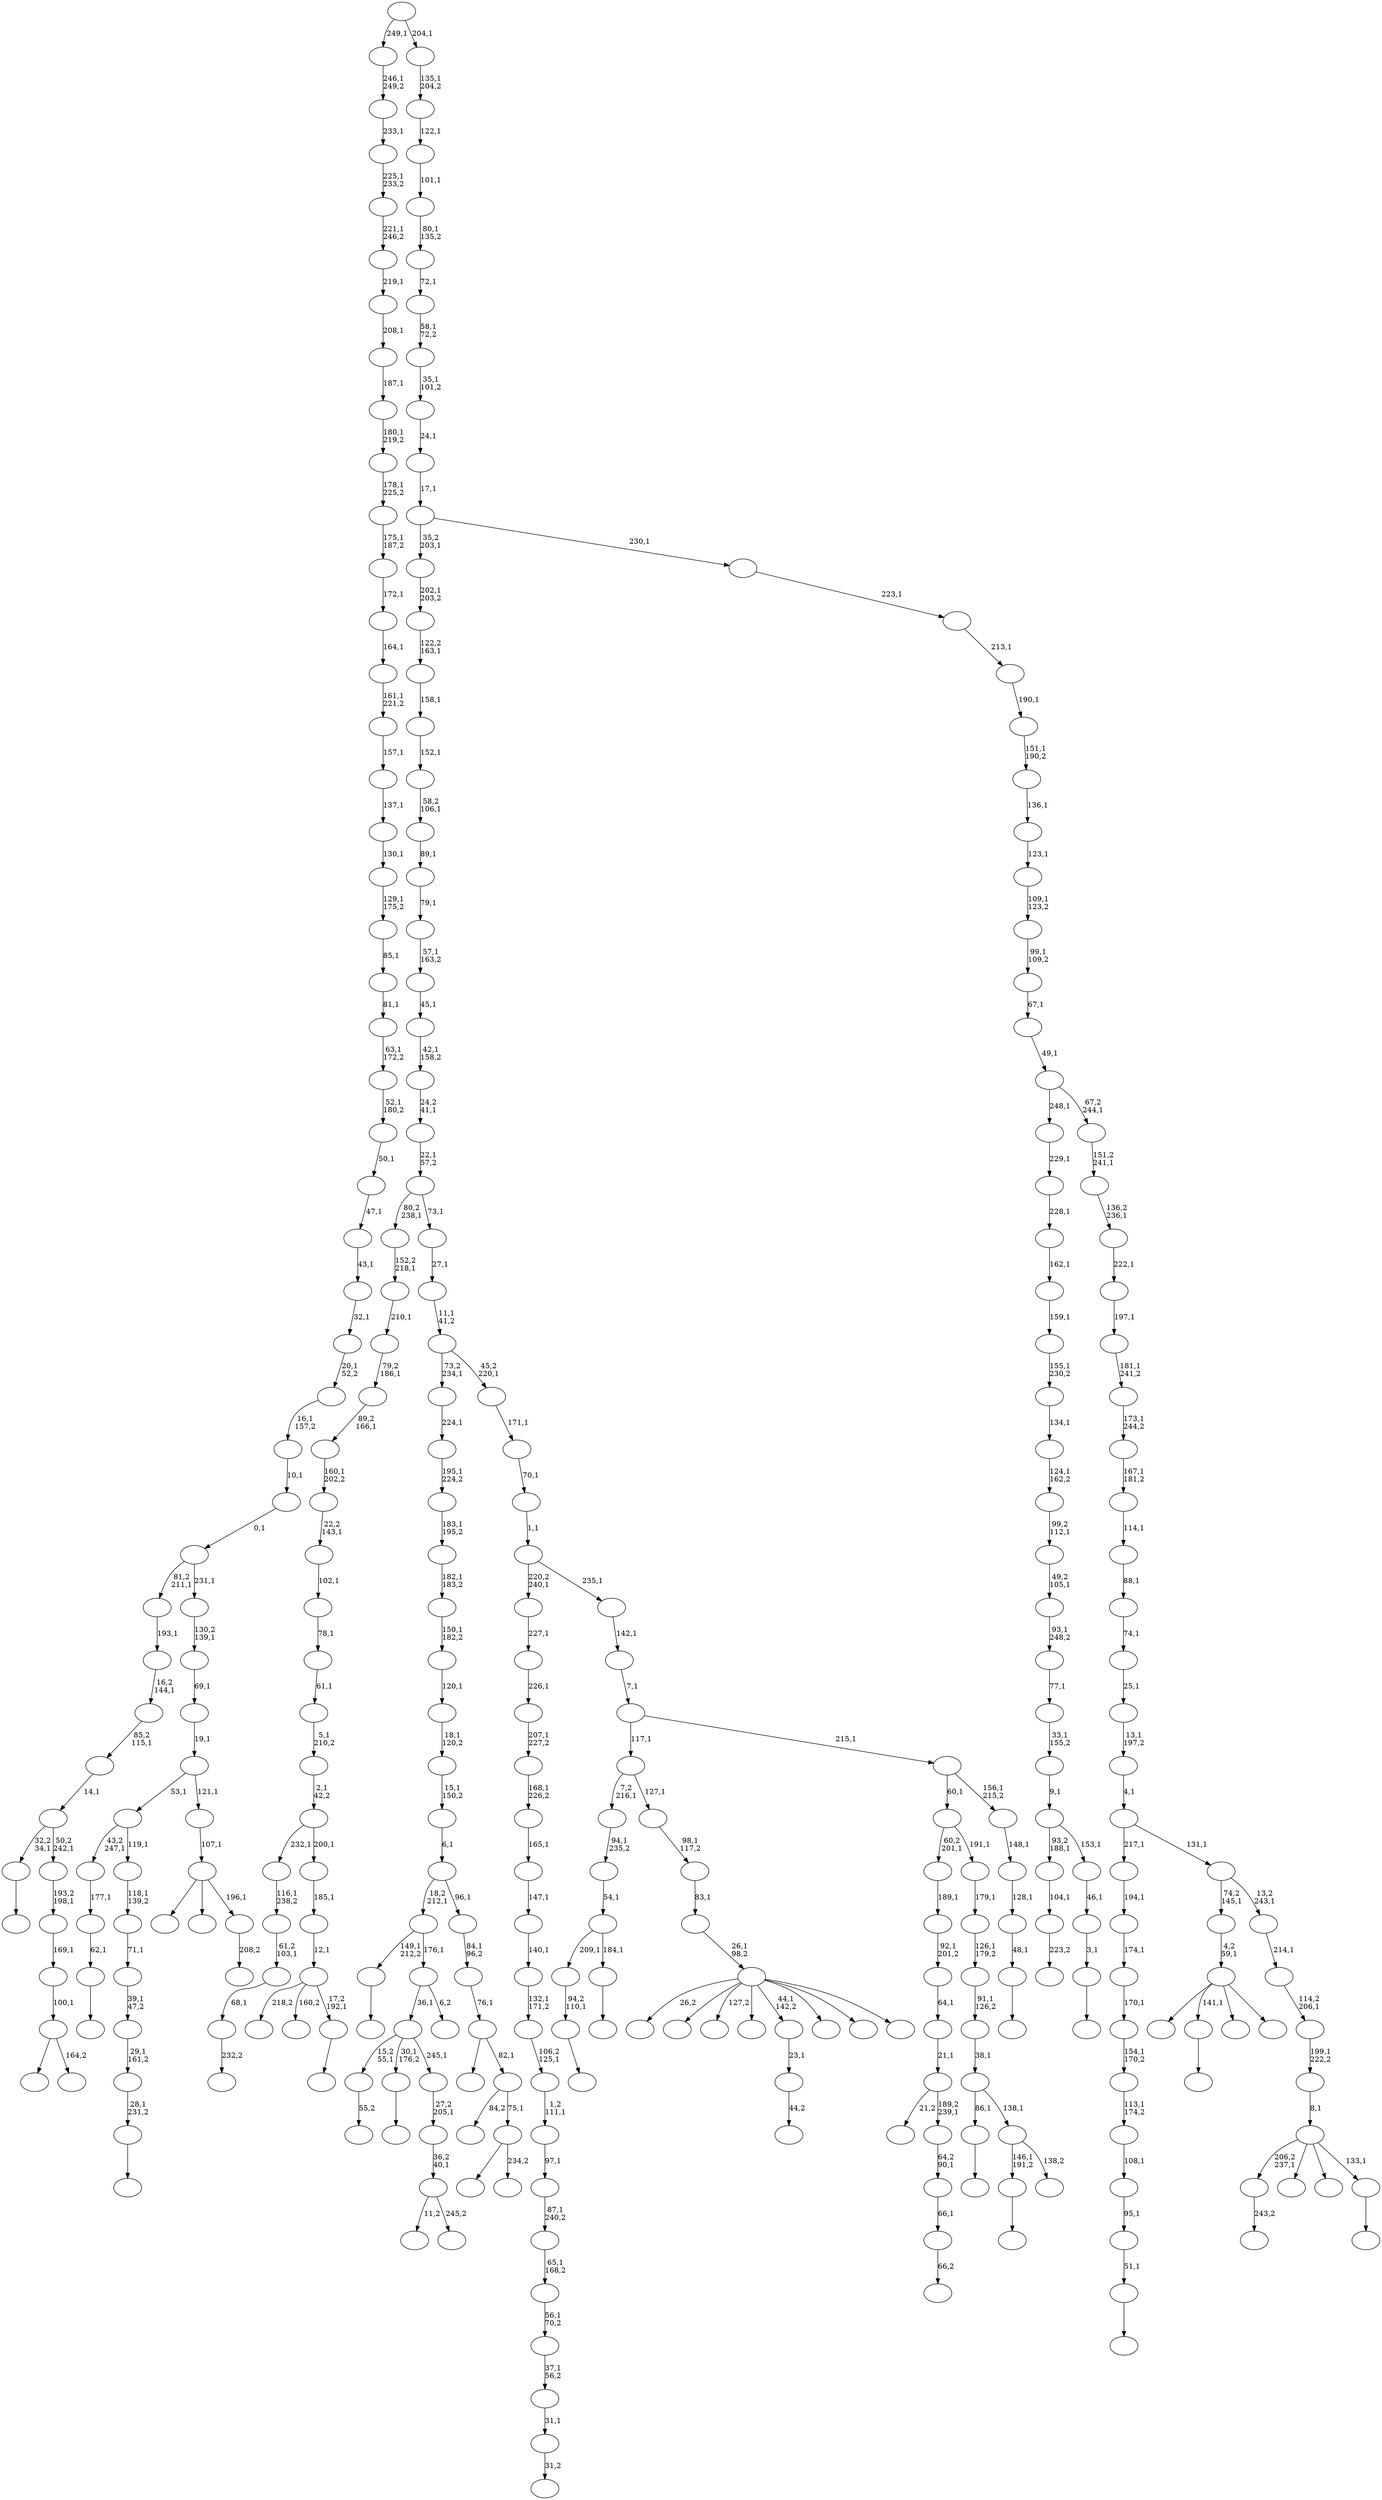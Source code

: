 digraph T {
	300 [label=""]
	299 [label=""]
	298 [label=""]
	297 [label=""]
	296 [label=""]
	295 [label=""]
	294 [label=""]
	293 [label=""]
	292 [label=""]
	291 [label=""]
	290 [label=""]
	289 [label=""]
	288 [label=""]
	287 [label=""]
	286 [label=""]
	285 [label=""]
	284 [label=""]
	283 [label=""]
	282 [label=""]
	281 [label=""]
	280 [label=""]
	279 [label=""]
	278 [label=""]
	277 [label=""]
	276 [label=""]
	275 [label=""]
	274 [label=""]
	273 [label=""]
	272 [label=""]
	271 [label=""]
	270 [label=""]
	269 [label=""]
	268 [label=""]
	267 [label=""]
	266 [label=""]
	265 [label=""]
	264 [label=""]
	263 [label=""]
	262 [label=""]
	261 [label=""]
	260 [label=""]
	259 [label=""]
	258 [label=""]
	257 [label=""]
	256 [label=""]
	255 [label=""]
	254 [label=""]
	253 [label=""]
	252 [label=""]
	251 [label=""]
	250 [label=""]
	249 [label=""]
	248 [label=""]
	247 [label=""]
	246 [label=""]
	245 [label=""]
	244 [label=""]
	243 [label=""]
	242 [label=""]
	241 [label=""]
	240 [label=""]
	239 [label=""]
	238 [label=""]
	237 [label=""]
	236 [label=""]
	235 [label=""]
	234 [label=""]
	233 [label=""]
	232 [label=""]
	231 [label=""]
	230 [label=""]
	229 [label=""]
	228 [label=""]
	227 [label=""]
	226 [label=""]
	225 [label=""]
	224 [label=""]
	223 [label=""]
	222 [label=""]
	221 [label=""]
	220 [label=""]
	219 [label=""]
	218 [label=""]
	217 [label=""]
	216 [label=""]
	215 [label=""]
	214 [label=""]
	213 [label=""]
	212 [label=""]
	211 [label=""]
	210 [label=""]
	209 [label=""]
	208 [label=""]
	207 [label=""]
	206 [label=""]
	205 [label=""]
	204 [label=""]
	203 [label=""]
	202 [label=""]
	201 [label=""]
	200 [label=""]
	199 [label=""]
	198 [label=""]
	197 [label=""]
	196 [label=""]
	195 [label=""]
	194 [label=""]
	193 [label=""]
	192 [label=""]
	191 [label=""]
	190 [label=""]
	189 [label=""]
	188 [label=""]
	187 [label=""]
	186 [label=""]
	185 [label=""]
	184 [label=""]
	183 [label=""]
	182 [label=""]
	181 [label=""]
	180 [label=""]
	179 [label=""]
	178 [label=""]
	177 [label=""]
	176 [label=""]
	175 [label=""]
	174 [label=""]
	173 [label=""]
	172 [label=""]
	171 [label=""]
	170 [label=""]
	169 [label=""]
	168 [label=""]
	167 [label=""]
	166 [label=""]
	165 [label=""]
	164 [label=""]
	163 [label=""]
	162 [label=""]
	161 [label=""]
	160 [label=""]
	159 [label=""]
	158 [label=""]
	157 [label=""]
	156 [label=""]
	155 [label=""]
	154 [label=""]
	153 [label=""]
	152 [label=""]
	151 [label=""]
	150 [label=""]
	149 [label=""]
	148 [label=""]
	147 [label=""]
	146 [label=""]
	145 [label=""]
	144 [label=""]
	143 [label=""]
	142 [label=""]
	141 [label=""]
	140 [label=""]
	139 [label=""]
	138 [label=""]
	137 [label=""]
	136 [label=""]
	135 [label=""]
	134 [label=""]
	133 [label=""]
	132 [label=""]
	131 [label=""]
	130 [label=""]
	129 [label=""]
	128 [label=""]
	127 [label=""]
	126 [label=""]
	125 [label=""]
	124 [label=""]
	123 [label=""]
	122 [label=""]
	121 [label=""]
	120 [label=""]
	119 [label=""]
	118 [label=""]
	117 [label=""]
	116 [label=""]
	115 [label=""]
	114 [label=""]
	113 [label=""]
	112 [label=""]
	111 [label=""]
	110 [label=""]
	109 [label=""]
	108 [label=""]
	107 [label=""]
	106 [label=""]
	105 [label=""]
	104 [label=""]
	103 [label=""]
	102 [label=""]
	101 [label=""]
	100 [label=""]
	99 [label=""]
	98 [label=""]
	97 [label=""]
	96 [label=""]
	95 [label=""]
	94 [label=""]
	93 [label=""]
	92 [label=""]
	91 [label=""]
	90 [label=""]
	89 [label=""]
	88 [label=""]
	87 [label=""]
	86 [label=""]
	85 [label=""]
	84 [label=""]
	83 [label=""]
	82 [label=""]
	81 [label=""]
	80 [label=""]
	79 [label=""]
	78 [label=""]
	77 [label=""]
	76 [label=""]
	75 [label=""]
	74 [label=""]
	73 [label=""]
	72 [label=""]
	71 [label=""]
	70 [label=""]
	69 [label=""]
	68 [label=""]
	67 [label=""]
	66 [label=""]
	65 [label=""]
	64 [label=""]
	63 [label=""]
	62 [label=""]
	61 [label=""]
	60 [label=""]
	59 [label=""]
	58 [label=""]
	57 [label=""]
	56 [label=""]
	55 [label=""]
	54 [label=""]
	53 [label=""]
	52 [label=""]
	51 [label=""]
	50 [label=""]
	49 [label=""]
	48 [label=""]
	47 [label=""]
	46 [label=""]
	45 [label=""]
	44 [label=""]
	43 [label=""]
	42 [label=""]
	41 [label=""]
	40 [label=""]
	39 [label=""]
	38 [label=""]
	37 [label=""]
	36 [label=""]
	35 [label=""]
	34 [label=""]
	33 [label=""]
	32 [label=""]
	31 [label=""]
	30 [label=""]
	29 [label=""]
	28 [label=""]
	27 [label=""]
	26 [label=""]
	25 [label=""]
	24 [label=""]
	23 [label=""]
	22 [label=""]
	21 [label=""]
	20 [label=""]
	19 [label=""]
	18 [label=""]
	17 [label=""]
	16 [label=""]
	15 [label=""]
	14 [label=""]
	13 [label=""]
	12 [label=""]
	11 [label=""]
	10 [label=""]
	9 [label=""]
	8 [label=""]
	7 [label=""]
	6 [label=""]
	5 [label=""]
	4 [label=""]
	3 [label=""]
	2 [label=""]
	1 [label=""]
	0 [label=""]
	296 -> 297 [label=""]
	293 -> 294 [label="232,2"]
	292 -> 293 [label="68,1"]
	291 -> 292 [label="61,2\n103,1"]
	290 -> 291 [label="116,1\n238,2"]
	288 -> 289 [label=""]
	287 -> 288 [label="94,2\n110,1"]
	285 -> 286 [label="55,2"]
	281 -> 282 [label=""]
	280 -> 287 [label="209,1"]
	280 -> 281 [label="184,1"]
	279 -> 280 [label="54,1"]
	278 -> 279 [label="94,1\n235,2"]
	276 -> 277 [label=""]
	275 -> 276 [label="62,1"]
	274 -> 275 [label="177,1"]
	271 -> 272 [label=""]
	268 -> 269 [label=""]
	265 -> 266 [label="243,2"]
	262 -> 263 [label=""]
	261 -> 262 [label="51,1"]
	260 -> 261 [label="95,1"]
	259 -> 260 [label="108,1"]
	258 -> 259 [label="113,1\n174,2"]
	257 -> 258 [label="154,1\n170,2"]
	256 -> 257 [label="170,1"]
	255 -> 256 [label="174,1"]
	254 -> 255 [label="194,1"]
	251 -> 252 [label=""]
	250 -> 295 [label="218,2"]
	250 -> 283 [label="160,2"]
	250 -> 251 [label="17,2\n192,1"]
	249 -> 250 [label="12,1"]
	248 -> 249 [label="185,1"]
	247 -> 290 [label="232,1"]
	247 -> 248 [label="200,1"]
	246 -> 247 [label="2,1\n42,2"]
	245 -> 246 [label="5,1\n210,2"]
	244 -> 245 [label="61,1"]
	243 -> 244 [label="78,1"]
	242 -> 243 [label="102,1"]
	241 -> 242 [label="22,2\n143,1"]
	240 -> 241 [label="160,1\n202,2"]
	239 -> 240 [label="89,2\n166,1"]
	238 -> 239 [label="79,2\n186,1"]
	237 -> 238 [label="210,1"]
	236 -> 237 [label="152,2\n218,1"]
	234 -> 235 [label=""]
	233 -> 234 [label="28,1\n231,2"]
	232 -> 233 [label="29,1\n161,2"]
	231 -> 232 [label="39,1\n47,2"]
	230 -> 231 [label="71,1"]
	229 -> 230 [label="118,1\n139,2"]
	228 -> 274 [label="43,2\n247,1"]
	228 -> 229 [label="119,1"]
	225 -> 226 [label="31,2"]
	224 -> 225 [label="31,1"]
	223 -> 224 [label="37,1\n56,2"]
	222 -> 223 [label="56,1\n70,2"]
	221 -> 222 [label="65,1\n168,2"]
	220 -> 221 [label="87,1\n240,2"]
	219 -> 220 [label="97,1"]
	218 -> 219 [label="1,2\n111,1"]
	217 -> 218 [label="106,2\n125,1"]
	216 -> 217 [label="132,1\n171,2"]
	215 -> 216 [label="140,1"]
	214 -> 215 [label="147,1"]
	213 -> 214 [label="165,1"]
	212 -> 213 [label="168,1\n226,2"]
	211 -> 212 [label="207,1\n227,2"]
	210 -> 211 [label="226,1"]
	209 -> 210 [label="227,1"]
	206 -> 207 [label="223,2"]
	205 -> 206 [label="104,1"]
	202 -> 298 [label=""]
	202 -> 203 [label="164,2"]
	201 -> 202 [label="100,1"]
	200 -> 201 [label="169,1"]
	199 -> 200 [label="193,2\n198,1"]
	198 -> 271 [label="32,2\n34,1"]
	198 -> 199 [label="50,2\n242,1"]
	197 -> 198 [label="14,1"]
	196 -> 197 [label="85,2\n115,1"]
	195 -> 196 [label="16,2\n144,1"]
	194 -> 195 [label="193,1"]
	192 -> 193 [label="44,2"]
	191 -> 192 [label="23,1"]
	189 -> 190 [label="66,2"]
	188 -> 189 [label="66,1"]
	187 -> 188 [label="64,2\n90,1"]
	186 -> 267 [label="21,2"]
	186 -> 187 [label="189,2\n239,1"]
	185 -> 186 [label="21,1"]
	184 -> 185 [label="64,1"]
	183 -> 184 [label="92,1\n201,2"]
	182 -> 183 [label="189,1"]
	179 -> 180 [label=""]
	177 -> 178 [label=""]
	175 -> 176 [label=""]
	173 -> 300 [label=""]
	173 -> 296 [label="141,1"]
	173 -> 273 [label=""]
	173 -> 174 [label=""]
	172 -> 173 [label="4,2\n59,1"]
	167 -> 284 [label="26,2"]
	167 -> 270 [label=""]
	167 -> 264 [label="127,2"]
	167 -> 227 [label=""]
	167 -> 191 [label="44,1\n142,2"]
	167 -> 171 [label=""]
	167 -> 170 [label=""]
	167 -> 168 [label=""]
	166 -> 167 [label="26,1\n98,2"]
	165 -> 166 [label="83,1"]
	164 -> 165 [label="98,1\n117,2"]
	163 -> 278 [label="7,2\n216,1"]
	163 -> 164 [label="127,1"]
	160 -> 161 [label=""]
	159 -> 160 [label="3,1"]
	158 -> 159 [label="46,1"]
	157 -> 205 [label="93,2\n188,1"]
	157 -> 158 [label="153,1"]
	156 -> 157 [label="9,1"]
	155 -> 156 [label="33,1\n155,2"]
	154 -> 155 [label="77,1"]
	153 -> 154 [label="93,1\n248,2"]
	152 -> 153 [label="49,2\n105,1"]
	151 -> 152 [label="99,2\n112,1"]
	150 -> 151 [label="124,1\n162,2"]
	149 -> 150 [label="134,1"]
	148 -> 149 [label="155,1\n230,2"]
	147 -> 148 [label="159,1"]
	146 -> 147 [label="162,1"]
	145 -> 146 [label="228,1"]
	144 -> 145 [label="229,1"]
	141 -> 268 [label="146,1\n191,2"]
	141 -> 142 [label="138,2"]
	140 -> 179 [label="86,1"]
	140 -> 141 [label="138,1"]
	139 -> 140 [label="38,1"]
	138 -> 139 [label="91,1\n126,2"]
	137 -> 138 [label="126,1\n179,2"]
	136 -> 137 [label="179,1"]
	135 -> 182 [label="60,2\n201,1"]
	135 -> 136 [label="191,1"]
	133 -> 181 [label="11,2"]
	133 -> 134 [label="245,2"]
	132 -> 133 [label="36,2\n40,1"]
	131 -> 132 [label="27,2\n205,1"]
	130 -> 285 [label="15,2\n55,1"]
	130 -> 175 [label="30,1\n176,2"]
	130 -> 131 [label="245,1"]
	128 -> 130 [label="36,1"]
	128 -> 129 [label="6,2"]
	127 -> 177 [label="149,1\n212,2"]
	127 -> 128 [label="176,1"]
	125 -> 208 [label=""]
	125 -> 126 [label="234,2"]
	124 -> 169 [label="84,2"]
	124 -> 125 [label="75,1"]
	123 -> 299 [label=""]
	123 -> 124 [label="82,1"]
	122 -> 123 [label="76,1"]
	121 -> 122 [label="84,1\n96,2"]
	120 -> 127 [label="18,2\n212,1"]
	120 -> 121 [label="96,1"]
	119 -> 120 [label="6,1"]
	118 -> 119 [label="15,1\n150,2"]
	117 -> 118 [label="18,1\n120,2"]
	116 -> 117 [label="120,1"]
	115 -> 116 [label="150,1\n182,2"]
	114 -> 115 [label="182,1\n183,2"]
	113 -> 114 [label="183,1\n195,2"]
	112 -> 113 [label="195,1\n224,2"]
	111 -> 112 [label="224,1"]
	109 -> 110 [label=""]
	108 -> 109 [label="48,1"]
	107 -> 108 [label="128,1"]
	106 -> 107 [label="148,1"]
	105 -> 135 [label="60,1"]
	105 -> 106 [label="156,1\n215,2"]
	104 -> 163 [label="117,1"]
	104 -> 105 [label="215,1"]
	103 -> 104 [label="7,1"]
	102 -> 103 [label="142,1"]
	101 -> 209 [label="220,2\n240,1"]
	101 -> 102 [label="235,1"]
	100 -> 101 [label="1,1"]
	99 -> 100 [label="70,1"]
	98 -> 99 [label="171,1"]
	97 -> 111 [label="73,2\n234,1"]
	97 -> 98 [label="45,2\n220,1"]
	96 -> 97 [label="11,1\n41,2"]
	95 -> 96 [label="27,1"]
	94 -> 236 [label="80,2\n238,1"]
	94 -> 95 [label="73,1"]
	93 -> 94 [label="22,1\n57,2"]
	92 -> 93 [label="24,2\n41,1"]
	91 -> 92 [label="42,1\n158,2"]
	90 -> 91 [label="45,1"]
	89 -> 90 [label="57,1\n163,2"]
	88 -> 89 [label="79,1"]
	87 -> 88 [label="89,1"]
	86 -> 87 [label="58,2\n106,1"]
	85 -> 86 [label="152,1"]
	84 -> 85 [label="158,1"]
	83 -> 84 [label="122,2\n163,1"]
	82 -> 83 [label="202,1\n203,2"]
	80 -> 81 [label="208,2"]
	79 -> 253 [label=""]
	79 -> 162 [label=""]
	79 -> 80 [label="196,1"]
	78 -> 79 [label="107,1"]
	77 -> 228 [label="53,1"]
	77 -> 78 [label="121,1"]
	76 -> 77 [label="19,1"]
	75 -> 76 [label="69,1"]
	74 -> 75 [label="130,2\n139,1"]
	73 -> 194 [label="81,2\n211,1"]
	73 -> 74 [label="231,1"]
	72 -> 73 [label="0,1"]
	71 -> 72 [label="10,1"]
	70 -> 71 [label="16,1\n157,2"]
	69 -> 70 [label="20,1\n52,2"]
	68 -> 69 [label="32,1"]
	67 -> 68 [label="43,1"]
	66 -> 67 [label="47,1"]
	65 -> 66 [label="50,1"]
	64 -> 65 [label="52,1\n180,2"]
	63 -> 64 [label="63,1\n172,2"]
	62 -> 63 [label="81,1"]
	61 -> 62 [label="85,1"]
	60 -> 61 [label="129,1\n175,2"]
	59 -> 60 [label="130,1"]
	58 -> 59 [label="137,1"]
	57 -> 58 [label="157,1"]
	56 -> 57 [label="161,1\n221,2"]
	55 -> 56 [label="164,1"]
	54 -> 55 [label="172,1"]
	53 -> 54 [label="175,1\n187,2"]
	52 -> 53 [label="178,1\n225,2"]
	51 -> 52 [label="180,1\n219,2"]
	50 -> 51 [label="187,1"]
	49 -> 50 [label="208,1"]
	48 -> 49 [label="219,1"]
	47 -> 48 [label="221,1\n246,2"]
	46 -> 47 [label="225,1\n233,2"]
	45 -> 46 [label="233,1"]
	44 -> 45 [label="246,1\n249,2"]
	42 -> 43 [label=""]
	41 -> 265 [label="206,2\n237,1"]
	41 -> 204 [label=""]
	41 -> 143 [label=""]
	41 -> 42 [label="133,1"]
	40 -> 41 [label="8,1"]
	39 -> 40 [label="199,1\n222,2"]
	38 -> 39 [label="114,2\n206,1"]
	37 -> 38 [label="214,1"]
	36 -> 172 [label="74,2\n145,1"]
	36 -> 37 [label="13,2\n243,1"]
	35 -> 254 [label="217,1"]
	35 -> 36 [label="131,1"]
	34 -> 35 [label="4,1"]
	33 -> 34 [label="13,1\n197,2"]
	32 -> 33 [label="25,1"]
	31 -> 32 [label="74,1"]
	30 -> 31 [label="88,1"]
	29 -> 30 [label="114,1"]
	28 -> 29 [label="167,1\n181,2"]
	27 -> 28 [label="173,1\n244,2"]
	26 -> 27 [label="181,1\n241,2"]
	25 -> 26 [label="197,1"]
	24 -> 25 [label="222,1"]
	23 -> 24 [label="136,2\n236,1"]
	22 -> 23 [label="151,2\n241,1"]
	21 -> 144 [label="248,1"]
	21 -> 22 [label="67,2\n244,1"]
	20 -> 21 [label="49,1"]
	19 -> 20 [label="67,1"]
	18 -> 19 [label="99,1\n109,2"]
	17 -> 18 [label="109,1\n123,2"]
	16 -> 17 [label="123,1"]
	15 -> 16 [label="136,1"]
	14 -> 15 [label="151,1\n190,2"]
	13 -> 14 [label="190,1"]
	12 -> 13 [label="213,1"]
	11 -> 12 [label="223,1"]
	10 -> 82 [label="35,2\n203,1"]
	10 -> 11 [label="230,1"]
	9 -> 10 [label="17,1"]
	8 -> 9 [label="24,1"]
	7 -> 8 [label="35,1\n101,2"]
	6 -> 7 [label="58,1\n72,2"]
	5 -> 6 [label="72,1"]
	4 -> 5 [label="80,1\n135,2"]
	3 -> 4 [label="101,1"]
	2 -> 3 [label="122,1"]
	1 -> 2 [label="135,1\n204,2"]
	0 -> 44 [label="249,1"]
	0 -> 1 [label="204,1"]
}
